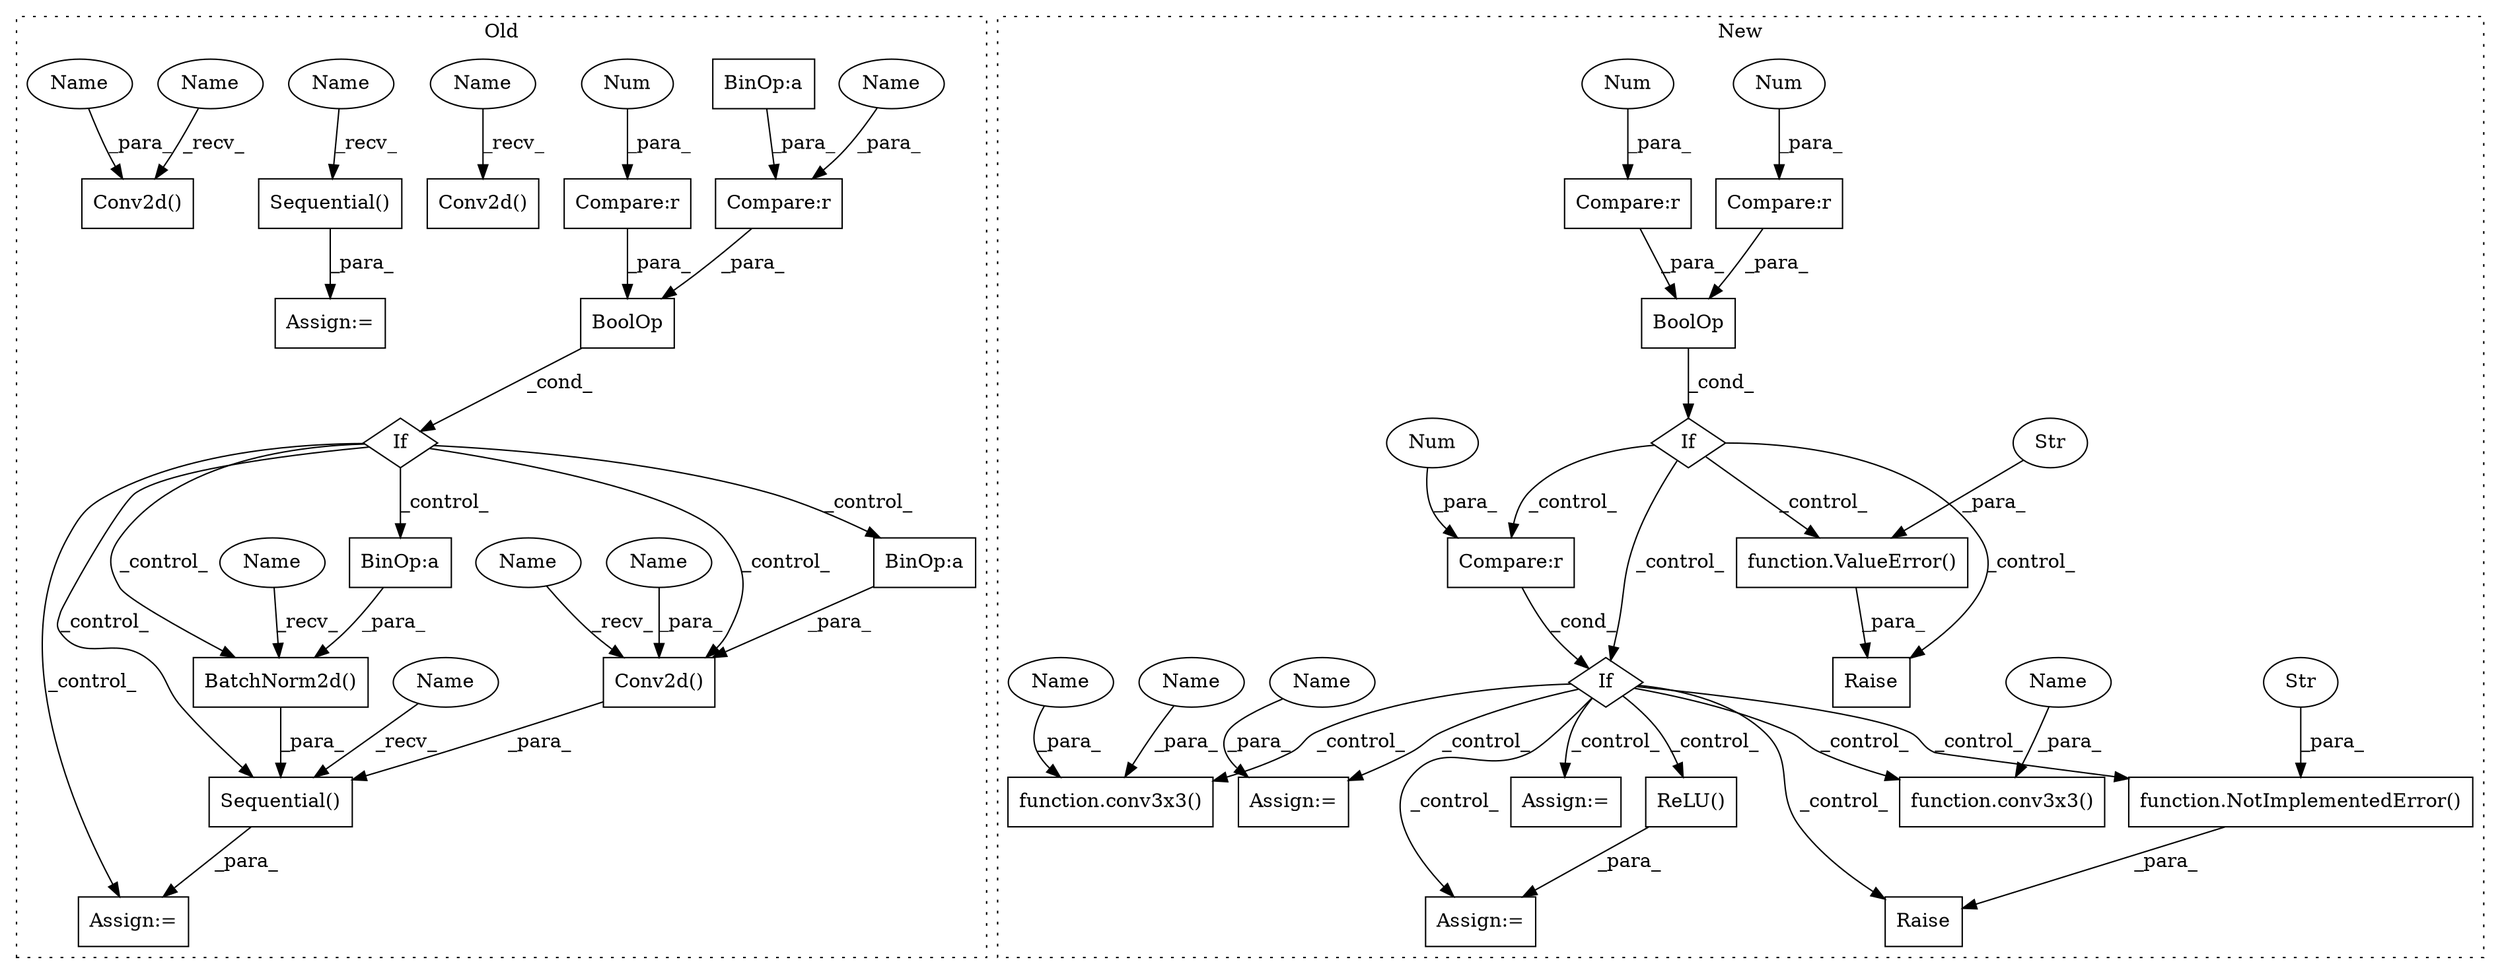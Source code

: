 digraph G {
subgraph cluster0 {
1 [label="Sequential()" a="75" s="581" l="15" shape="box"];
4 [label="Conv2d()" a="75" s="720,762" l="10,43" shape="box"];
5 [label="Conv2d()" a="75" s="236,282" l="10,54" shape="box"];
6 [label="Assign:=" a="68" s="686" l="3" shape="box"];
7 [label="Conv2d()" a="75" s="419,462" l="10,49" shape="box"];
25 [label="If" a="96" s="605,657" l="3,14" shape="diamond"];
26 [label="Sequential()" a="75" s="689,860" l="31,14" shape="box"];
27 [label="BinOp:a" a="82" s="755" l="1" shape="box"];
28 [label="BinOp:a" a="82" s="650" l="1" shape="box"];
29 [label="BinOp:a" a="82" s="852" l="1" shape="box"];
30 [label="Compare:r" a="40" s="623" l="34" shape="box"];
31 [label="Compare:r" a="40" s="608" l="11" shape="box"];
32 [label="BoolOp" a="72" s="608" l="49" shape="box"];
33 [label="BatchNorm2d()" a="75" s="823,859" l="15,1" shape="box"];
34 [label="Num" a="76" s="618" l="1" shape="ellipse"];
37 [label="Assign:=" a="68" s="578" l="3" shape="box"];
38 [label="Name" a="87" s="689" l="2" shape="ellipse"];
39 [label="Name" a="87" s="236" l="2" shape="ellipse"];
40 [label="Name" a="87" s="720" l="2" shape="ellipse"];
41 [label="Name" a="87" s="419" l="2" shape="ellipse"];
42 [label="Name" a="87" s="823" l="2" shape="ellipse"];
43 [label="Name" a="87" s="581" l="2" shape="ellipse"];
46 [label="Name" a="87" s="623" l="9" shape="ellipse"];
47 [label="Name" a="87" s="730" l="9" shape="ellipse"];
48 [label="Name" a="87" s="246" l="9" shape="ellipse"];
label = "Old";
style="dotted";
}
subgraph cluster1 {
2 [label="function.conv3x3()" a="75" s="1253,1291" l="8,1" shape="box"];
3 [label="Assign:=" a="68" s="1524" l="3" shape="box"];
8 [label="If" a="96" s="975,990" l="3,14" shape="diamond"];
9 [label="function.NotImplementedError()" a="75" s="1010,1072" l="20,1" shape="box"];
10 [label="If" a="96" s="847,881" l="3,14" shape="diamond"];
11 [label="Str" a="66" s="1030" l="42" shape="ellipse"];
12 [label="BoolOp" a="72" s="850" l="31" shape="box"];
13 [label="function.conv3x3()" a="75" s="1400,1428" l="8,1" shape="box"];
14 [label="Compare:r" a="40" s="978" l="12" shape="box"];
15 [label="Num" a="76" s="989" l="1" shape="ellipse"];
16 [label="Compare:r" a="40" s="865" l="16" shape="box"];
17 [label="Num" a="76" s="879" l="2" shape="ellipse"];
18 [label="Compare:r" a="40" s="850" l="11" shape="box"];
19 [label="Num" a="76" s="860" l="1" shape="ellipse"];
20 [label="Raise" a="91" s="1004" l="6" shape="box"];
21 [label="ReLU()" a="75" s="1357" l="21" shape="box"];
22 [label="Raise" a="91" s="895" l="6" shape="box"];
23 [label="function.ValueError()" a="75" s="901,965" l="11,1" shape="box"];
24 [label="Str" a="66" s="912" l="53" shape="ellipse"];
35 [label="Assign:=" a="68" s="1354" l="3" shape="box"];
36 [label="Assign:=" a="68" s="1491" l="3" shape="box"];
44 [label="Name" a="87" s="1271" l="12" shape="ellipse"];
45 [label="Name" a="87" s="1408" l="12" shape="ellipse"];
49 [label="Name" a="87" s="1285" l="6" shape="ellipse"];
50 [label="Name" a="87" s="1527" l="6" shape="ellipse"];
label = "New";
style="dotted";
}
1 -> 37 [label="_para_"];
4 -> 26 [label="_para_"];
8 -> 13 [label="_control_"];
8 -> 35 [label="_control_"];
8 -> 21 [label="_control_"];
8 -> 3 [label="_control_"];
8 -> 36 [label="_control_"];
8 -> 2 [label="_control_"];
8 -> 9 [label="_control_"];
8 -> 20 [label="_control_"];
9 -> 20 [label="_para_"];
10 -> 8 [label="_control_"];
10 -> 14 [label="_control_"];
10 -> 22 [label="_control_"];
10 -> 23 [label="_control_"];
11 -> 9 [label="_para_"];
12 -> 10 [label="_cond_"];
14 -> 8 [label="_cond_"];
15 -> 14 [label="_para_"];
16 -> 12 [label="_para_"];
17 -> 16 [label="_para_"];
18 -> 12 [label="_para_"];
19 -> 18 [label="_para_"];
21 -> 35 [label="_para_"];
23 -> 22 [label="_para_"];
24 -> 23 [label="_para_"];
25 -> 6 [label="_control_"];
25 -> 33 [label="_control_"];
25 -> 26 [label="_control_"];
25 -> 4 [label="_control_"];
25 -> 27 [label="_control_"];
25 -> 29 [label="_control_"];
26 -> 6 [label="_para_"];
27 -> 4 [label="_para_"];
28 -> 30 [label="_para_"];
29 -> 33 [label="_para_"];
30 -> 32 [label="_para_"];
31 -> 32 [label="_para_"];
32 -> 25 [label="_cond_"];
33 -> 26 [label="_para_"];
34 -> 31 [label="_para_"];
38 -> 26 [label="_recv_"];
39 -> 5 [label="_recv_"];
40 -> 4 [label="_recv_"];
41 -> 7 [label="_recv_"];
42 -> 33 [label="_recv_"];
43 -> 1 [label="_recv_"];
44 -> 2 [label="_para_"];
45 -> 13 [label="_para_"];
46 -> 30 [label="_para_"];
47 -> 4 [label="_para_"];
48 -> 5 [label="_para_"];
49 -> 2 [label="_para_"];
50 -> 3 [label="_para_"];
}